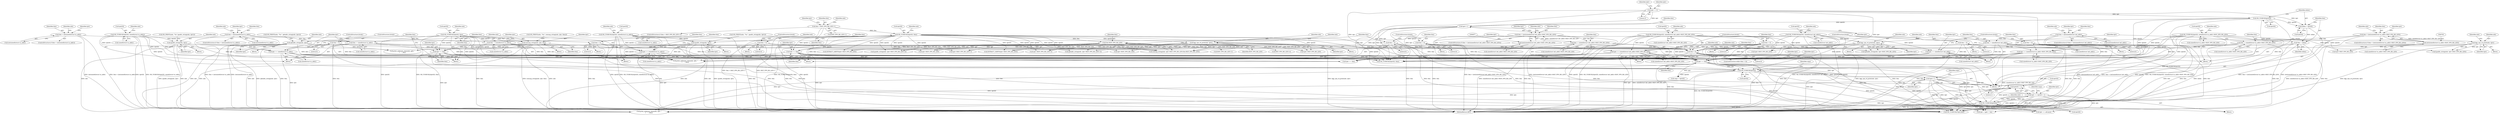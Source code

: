 digraph "0_tcpdump_d10a0f980fe8f9407ab1ffbd612641433ebe175e@array" {
"1001155" [label="(Call,tptr[0] + 1)"];
"1001123" [label="(Call,tptr++)"];
"1001111" [label="(Call,tptr += tlen)"];
"1000864" [label="(Call,tlen -= sizeof(struct in6_addr))"];
"1000834" [label="(Call,tlen < (int)sizeof(struct in6_addr))"];
"1000939" [label="(Call,tlen = 0)"];
"1000845" [label="(Call,tlen = 0)"];
"1000793" [label="(Call,tlen = 0)"];
"1000701" [label="(Call,tlen = nhlen)"];
"1000696" [label="(Call,nhlen = tptr[0])"];
"1000692" [label="(Call,ND_TCHECK(tptr[0]))"];
"1000689" [label="(Call,tptr +=3)"];
"1000751" [label="(Call,tlen = 0)"];
"1000887" [label="(Call,tlen = 0)"];
"1000984" [label="(Call,tlen = 0)"];
"1000820" [label="(Call,tlen -= (sizeof(struct in_addr)+BGP_VPN_RD_LEN))"];
"1000780" [label="(Call,tlen < (int)(sizeof(struct in_addr)+BGP_VPN_RD_LEN))"];
"1000782" [label="(Call,(int)(sizeof(struct in_addr)+BGP_VPN_RD_LEN))"];
"1001068" [label="(Call,tlen = 0)"];
"1000718" [label="(Call,tlen > 0)"];
"1000914" [label="(Call,tlen -= (sizeof(struct in6_addr)+BGP_VPN_RD_LEN))"];
"1000874" [label="(Call,tlen < (int)(sizeof(struct in6_addr)+BGP_VPN_RD_LEN))"];
"1000876" [label="(Call,(int)(sizeof(struct in6_addr)+BGP_VPN_RD_LEN))"];
"1000958" [label="(Call,tlen -= (sizeof(struct in_addr)))"];
"1000928" [label="(Call,tlen < (int)sizeof(struct in_addr))"];
"1000770" [label="(Call,tlen -= sizeof(struct in_addr))"];
"1000740" [label="(Call,tlen < (int)sizeof(struct in_addr))"];
"1000999" [label="(Call,tlen = 0)"];
"1000850" [label="(Call,ND_TCHECK2(tptr[0], sizeof(struct in6_addr)))"];
"1000756" [label="(Call,ND_TCHECK2(tptr[0], sizeof(struct in_addr)))"];
"1000826" [label="(Call,tptr += (sizeof(struct in_addr)+BGP_VPN_RD_LEN))"];
"1000798" [label="(Call,ND_TCHECK2(tptr[0], sizeof(struct in_addr)+BGP_VPN_RD_LEN))"];
"1000812" [label="(Call,bgp_vpn_rd_print(ndo, tptr))"];
"1000704" [label="(Call,tptr++)"];
"1000944" [label="(Call,ND_TCHECK2(tptr[0], sizeof(struct in_addr)))"];
"1000962" [label="(Call,tptr += (sizeof(struct in_addr)))"];
"1000955" [label="(Call,ipaddr_string(ndo, tptr))"];
"1001004" [label="(Call,ND_TCHECK2(tptr[0], tlen))"];
"1000989" [label="(Call,tlen < BGP_VPN_RD_LEN+1)"];
"1000774" [label="(Call,tptr += sizeof(struct in_addr))"];
"1000767" [label="(Call,ipaddr_string(ndo, tptr))"];
"1000868" [label="(Call,tptr += sizeof(struct in6_addr))"];
"1000861" [label="(Call,ip6addr_string(ndo, tptr))"];
"1001065" [label="(Call,tptr += tlen)"];
"1001023" [label="(Call,tlen-BGP_VPN_RD_LEN)"];
"1001015" [label="(Call,bgp_vpn_rd_print(ndo, tptr))"];
"1000892" [label="(Call,ND_TCHECK2(tptr[0], sizeof(struct in6_addr)+BGP_VPN_RD_LEN))"];
"1000981" [label="(Call,tptr += tlen)"];
"1000977" [label="(Call,isonsap_string(ndo, tptr, tlen))"];
"1000967" [label="(Call,ND_TCHECK2(tptr[0], tlen))"];
"1000920" [label="(Call,tptr += (sizeof(struct in6_addr)+BGP_VPN_RD_LEN))"];
"1000906" [label="(Call,bgp_vpn_rd_print(ndo, tptr))"];
"1001114" [label="(Call,ND_TCHECK(tptr[0]))"];
"1001153" [label="(Call,tptr += tptr[0] + 1)"];
"1001141" [label="(Call,ND_TCHECK(tptr[0]))"];
"1000868" [label="(Call,tptr += sizeof(struct in6_addr))"];
"1000960" [label="(Call,sizeof(struct in_addr))"];
"1001029" [label="(Call,tptr+BGP_VPN_RD_LEN)"];
"1000797" [label="(Block,)"];
"1000939" [label="(Call,tlen = 0)"];
"1000845" [label="(Call,tlen = 0)"];
"1001159" [label="(Literal,1)"];
"1000753" [label="(Literal,0)"];
"1001020" [label="(Call,tptr+BGP_VPN_RD_LEN)"];
"1000909" [label="(Call,ip6addr_string(ndo, tptr+BGP_VPN_RD_LEN))"];
"1000864" [label="(Call,tlen -= sizeof(struct in6_addr))"];
"1000834" [label="(Call,tlen < (int)sizeof(struct in6_addr))"];
"1000822" [label="(Call,sizeof(struct in_addr)+BGP_VPN_RD_LEN)"];
"1001115" [label="(Call,tptr[0])"];
"1000798" [label="(Call,ND_TCHECK2(tptr[0], sizeof(struct in_addr)+BGP_VPN_RD_LEN))"];
"1001124" [label="(Identifier,tptr)"];
"1000794" [label="(Identifier,tlen)"];
"1001142" [label="(Call,tptr[0])"];
"1000873" [label="(ControlStructure,if (tlen < (int)(sizeof(struct in6_addr)+BGP_VPN_RD_LEN)))"];
"1001111" [label="(Call,tptr += tlen)"];
"1001073" [label="(Call,ND_TCHECK2(tptr[0], tlen))"];
"1000764" [label="(Identifier,ndo)"];
"1000946" [label="(Identifier,tptr)"];
"1001048" [label="(Call,EXTRACT_24BITS(tptr+BGP_VPN_RD_LEN))"];
"1000836" [label="(Call,(int)sizeof(struct in6_addr))"];
"1000896" [label="(Call,sizeof(struct in6_addr)+BGP_VPN_RD_LEN)"];
"1000908" [label="(Identifier,tptr)"];
"1000800" [label="(Identifier,tptr)"];
"1000994" [label="(Block,)"];
"1000694" [label="(Identifier,tptr)"];
"1000957" [label="(Identifier,tptr)"];
"1000943" [label="(Block,)"];
"1000958" [label="(Call,tlen -= (sizeof(struct in_addr)))"];
"1000739" [label="(ControlStructure,if (tlen < (int)sizeof(struct in_addr)))"];
"1000952" [label="(Identifier,ndo)"];
"1000956" [label="(Identifier,ndo)"];
"1000691" [label="(Literal,3)"];
"1000977" [label="(Call,isonsap_string(ndo, tptr, tlen))"];
"1001113" [label="(Identifier,tlen)"];
"1001615" [label="(Call,print_unknown_data(ndo, tptr, \"\n\t    \", tlen))"];
"1000741" [label="(Identifier,tlen)"];
"1001023" [label="(Call,tlen-BGP_VPN_RD_LEN)"];
"1000921" [label="(Identifier,tptr)"];
"1000852" [label="(Identifier,tptr)"];
"1000928" [label="(Call,tlen < (int)sizeof(struct in_addr))"];
"1000945" [label="(Call,tptr[0])"];
"1000815" [label="(Call,ipaddr_string(ndo, tptr+BGP_VPN_RD_LEN))"];
"1000752" [label="(Identifier,tlen)"];
"1000833" [label="(ControlStructure,if (tlen < (int)sizeof(struct in6_addr)))"];
"1001097" [label="(Call,tptr += tlen)"];
"1000894" [label="(Identifier,tptr)"];
"1000959" [label="(Identifier,tlen)"];
"1000813" [label="(Identifier,ndo)"];
"1000988" [label="(ControlStructure,if (tlen < BGP_VPN_RD_LEN+1))"];
"1000926" [label="(ControlStructure,break;)"];
"1000791" [label="(Identifier,ndo)"];
"1001107" [label="(Identifier,ndo)"];
"1000948" [label="(Call,sizeof(struct in_addr))"];
"1000771" [label="(Identifier,tlen)"];
"1000749" [label="(Identifier,ndo)"];
"1000986" [label="(Literal,0)"];
"1000953" [label="(Block,)"];
"1000702" [label="(Identifier,tlen)"];
"1000793" [label="(Call,tlen = 0)"];
"1000927" [label="(ControlStructure,if (tlen < (int)sizeof(struct in_addr)))"];
"1000846" [label="(Identifier,tlen)"];
"1000906" [label="(Call,bgp_vpn_rd_print(ndo, tptr))"];
"1000703" [label="(Identifier,nhlen)"];
"1001038" [label="(Call,ipaddr_string(ndo, tptr+BGP_VPN_RD_LEN+4))"];
"1000882" [label="(Block,)"];
"1000887" [label="(Call,tlen = 0)"];
"1000776" [label="(Call,sizeof(struct in_addr))"];
"1001597" [label="(Call,ND_TCHECK2(*tptr,tlen))"];
"1001141" [label="(Call,ND_TCHECK(tptr[0]))"];
"1000751" [label="(Call,tlen = 0)"];
"1000968" [label="(Call,tptr[0])"];
"1001065" [label="(Call,tptr += tlen)"];
"1001118" [label="(Call,snpa = tptr[0])"];
"1000705" [label="(Identifier,tptr)"];
"1000893" [label="(Call,tptr[0])"];
"1000911" [label="(Call,tptr+BGP_VPN_RD_LEN)"];
"1000757" [label="(Call,tptr[0])"];
"1000902" [label="(Identifier,ndo)"];
"1000934" [label="(Block,)"];
"1000770" [label="(Call,tlen -= sizeof(struct in_addr))"];
"1000780" [label="(Call,tlen < (int)(sizeof(struct in_addr)+BGP_VPN_RD_LEN))"];
"1000962" [label="(Call,tptr += (sizeof(struct in_addr)))"];
"1001067" [label="(Identifier,tlen)"];
"1000915" [label="(Identifier,tlen)"];
"1000816" [label="(Identifier,ndo)"];
"1001062" [label="(Call,BGP_VPN_RD_LEN+3)"];
"1000769" [label="(Identifier,tptr)"];
"1000980" [label="(Identifier,tlen)"];
"1000914" [label="(Call,tlen -= (sizeof(struct in6_addr)+BGP_VPN_RD_LEN))"];
"1000874" [label="(Call,tlen < (int)(sizeof(struct in6_addr)+BGP_VPN_RD_LEN))"];
"1000983" [label="(Identifier,tlen)"];
"1000788" [label="(Block,)"];
"1001069" [label="(Identifier,tlen)"];
"1000774" [label="(Call,tptr += sizeof(struct in_addr))"];
"1000746" [label="(Block,)"];
"1001001" [label="(Literal,0)"];
"1000760" [label="(Call,sizeof(struct in_addr))"];
"1001040" [label="(Call,tptr+BGP_VPN_RD_LEN+4)"];
"1000150" [label="(Block,)"];
"1000878" [label="(Call,sizeof(struct in6_addr)+BGP_VPN_RD_LEN)"];
"1001000" [label="(Identifier,tlen)"];
"1001147" [label="(Identifier,ndo)"];
"1001018" [label="(Call,isonsap_string(ndo, tptr+BGP_VPN_RD_LEN,tlen-BGP_VPN_RD_LEN))"];
"1001011" [label="(Identifier,ndo)"];
"1000990" [label="(Identifier,tlen)"];
"1000964" [label="(Call,sizeof(struct in_addr))"];
"1000863" [label="(Identifier,tptr)"];
"1001119" [label="(Identifier,snpa)"];
"1000697" [label="(Identifier,nhlen)"];
"1001017" [label="(Identifier,tptr)"];
"1000772" [label="(Call,sizeof(struct in_addr))"];
"1000940" [label="(Identifier,tlen)"];
"1001153" [label="(Call,tptr += tptr[0] + 1)"];
"1001008" [label="(Identifier,tlen)"];
"1000869" [label="(Identifier,tptr)"];
"1000972" [label="(Call,ND_PRINT((ndo, \"%s\", isonsap_string(ndo, tptr, tlen))))"];
"1001068" [label="(Call,tlen = 0)"];
"1000719" [label="(Identifier,tlen)"];
"1000799" [label="(Call,tptr[0])"];
"1000765" [label="(Block,)"];
"1000808" [label="(Identifier,ndo)"];
"1001005" [label="(Call,tptr[0])"];
"1000967" [label="(Call,ND_TCHECK2(tptr[0], tlen))"];
"1000778" [label="(ControlStructure,break;)"];
"1000767" [label="(Call,ipaddr_string(ndo, tptr))"];
"1000859" [label="(Block,)"];
"1000835" [label="(Identifier,tlen)"];
"1000856" [label="(Call,ND_PRINT((ndo, \"%s\", ip6addr_string(ndo, tptr))))"];
"1000888" [label="(Identifier,tlen)"];
"1001024" [label="(Identifier,tlen)"];
"1000690" [label="(Identifier,tptr)"];
"1000950" [label="(Call,ND_PRINT((ndo, \"%s\", ipaddr_string(ndo, tptr))))"];
"1001116" [label="(Identifier,tptr)"];
"1000854" [label="(Call,sizeof(struct in6_addr))"];
"1000814" [label="(Identifier,tptr)"];
"1001071" [label="(ControlStructure,break;)"];
"1000696" [label="(Call,nhlen = tptr[0])"];
"1001004" [label="(Call,ND_TCHECK2(tptr[0], tlen))"];
"1000692" [label="(Call,ND_TCHECK(tptr[0]))"];
"1001066" [label="(Identifier,tptr)"];
"1001025" [label="(Identifier,BGP_VPN_RD_LEN)"];
"1000982" [label="(Identifier,tptr)"];
"1001015" [label="(Call,bgp_vpn_rd_print(ndo, tptr))"];
"1000974" [label="(Identifier,ndo)"];
"1001139" [label="(Identifier,snpa)"];
"1000966" [label="(ControlStructure,break;)"];
"1000840" [label="(Block,)"];
"1000929" [label="(Identifier,tlen)"];
"1000847" [label="(Literal,0)"];
"1000701" [label="(Call,tlen = nhlen)"];
"1000916" [label="(Call,sizeof(struct in6_addr)+BGP_VPN_RD_LEN)"];
"1001092" [label="(Call,print_unknown_data(ndo, tptr, \"\n\t    \", tlen))"];
"1000876" [label="(Call,(int)(sizeof(struct in6_addr)+BGP_VPN_RD_LEN))"];
"1001049" [label="(Call,tptr+BGP_VPN_RD_LEN)"];
"1000779" [label="(ControlStructure,if (tlen < (int)(sizeof(struct in_addr)+BGP_VPN_RD_LEN)))"];
"1000991" [label="(Call,BGP_VPN_RD_LEN+1)"];
"1000997" [label="(Identifier,ndo)"];
"1000704" [label="(Call,tptr++)"];
"1000922" [label="(Call,sizeof(struct in6_addr)+BGP_VPN_RD_LEN)"];
"1001060" [label="(Call,tptr+BGP_VPN_RD_LEN+3)"];
"1000944" [label="(Call,ND_TCHECK2(tptr[0], sizeof(struct in_addr)))"];
"1000718" [label="(Call,tlen > 0)"];
"1000725" [label="(Identifier,nnh)"];
"1000872" [label="(ControlStructure,break;)"];
"1001003" [label="(Block,)"];
"1000955" [label="(Call,ipaddr_string(ndo, tptr))"];
"1000905" [label="(Block,)"];
"1000866" [label="(Call,sizeof(struct in6_addr))"];
"1000979" [label="(Identifier,tptr)"];
"1001634" [label="(Call,tptr += advance)"];
"1000862" [label="(Identifier,ndo)"];
"1000832" [label="(ControlStructure,break;)"];
"1000717" [label="(ControlStructure,while (tlen > 0))"];
"1000689" [label="(Call,tptr +=3)"];
"1000885" [label="(Identifier,ndo)"];
"1000720" [label="(Literal,0)"];
"1000768" [label="(Identifier,ndo)"];
"1000907" [label="(Identifier,ndo)"];
"1000820" [label="(Call,tlen -= (sizeof(struct in_addr)+BGP_VPN_RD_LEN))"];
"1000963" [label="(Identifier,tptr)"];
"1002909" [label="(Call,print_unknown_data(ndo, pptr, \"\n\t    \", len))"];
"1000762" [label="(Call,ND_PRINT((ndo, \"%s\",ipaddr_string(ndo, tptr))))"];
"1000937" [label="(Identifier,ndo)"];
"1001155" [label="(Call,tptr[0] + 1)"];
"1000826" [label="(Call,tptr += (sizeof(struct in_addr)+BGP_VPN_RD_LEN))"];
"1000781" [label="(Identifier,tlen)"];
"1001028" [label="(Call,EXTRACT_32BITS(tptr+BGP_VPN_RD_LEN))"];
"1001140" [label="(Block,)"];
"1001019" [label="(Identifier,ndo)"];
"1000828" [label="(Call,sizeof(struct in_addr)+BGP_VPN_RD_LEN)"];
"1000742" [label="(Call,(int)sizeof(struct in_addr))"];
"1001154" [label="(Identifier,tptr)"];
"1000930" [label="(Call,(int)sizeof(struct in_addr))"];
"1001112" [label="(Identifier,tptr)"];
"1002919" [label="(MethodReturn,RET)"];
"1001114" [label="(Call,ND_TCHECK(tptr[0]))"];
"1000850" [label="(Call,ND_TCHECK2(tptr[0], sizeof(struct in6_addr)))"];
"1000987" [label="(ControlStructure,break;)"];
"1000827" [label="(Identifier,tptr)"];
"1000858" [label="(Identifier,ndo)"];
"1000989" [label="(Call,tlen < BGP_VPN_RD_LEN+1)"];
"1000978" [label="(Identifier,ndo)"];
"1000849" [label="(Block,)"];
"1000775" [label="(Identifier,tptr)"];
"1001167" [label="(Call,tptr < pptr + len)"];
"1001156" [label="(Call,tptr[0])"];
"1001016" [label="(Identifier,ndo)"];
"1000756" [label="(Call,ND_TCHECK2(tptr[0], sizeof(struct in_addr)))"];
"1000693" [label="(Call,tptr[0])"];
"1000843" [label="(Identifier,ndo)"];
"1001042" [label="(Call,BGP_VPN_RD_LEN+4)"];
"1000985" [label="(Identifier,tlen)"];
"1000784" [label="(Call,sizeof(struct in_addr)+BGP_VPN_RD_LEN)"];
"1000999" [label="(Call,tlen = 0)"];
"1000975" [label="(Block,)"];
"1000865" [label="(Identifier,tlen)"];
"1001006" [label="(Identifier,tptr)"];
"1000821" [label="(Identifier,tlen)"];
"1000738" [label="(Block,)"];
"1000802" [label="(Call,sizeof(struct in_addr)+BGP_VPN_RD_LEN)"];
"1000910" [label="(Identifier,ndo)"];
"1000707" [label="(Identifier,tlen)"];
"1000891" [label="(Block,)"];
"1001070" [label="(Literal,0)"];
"1000812" [label="(Call,bgp_vpn_rd_print(ndo, tptr))"];
"1000698" [label="(Call,tptr[0])"];
"1000817" [label="(Call,tptr+BGP_VPN_RD_LEN)"];
"1000941" [label="(Literal,0)"];
"1000889" [label="(Literal,0)"];
"1001058" [label="(Call,ip6addr_string(ndo, tptr+BGP_VPN_RD_LEN+3))"];
"1000811" [label="(Block,)"];
"1000875" [label="(Identifier,tlen)"];
"1000795" [label="(Literal,0)"];
"1000981" [label="(Call,tptr += tlen)"];
"1000782" [label="(Call,(int)(sizeof(struct in_addr)+BGP_VPN_RD_LEN))"];
"1000920" [label="(Call,tptr += (sizeof(struct in6_addr)+BGP_VPN_RD_LEN))"];
"1001123" [label="(Call,tptr++)"];
"1000861" [label="(Call,ip6addr_string(ndo, tptr))"];
"1001126" [label="(Identifier,snpa)"];
"1000758" [label="(Identifier,tptr)"];
"1000892" [label="(Call,ND_TCHECK2(tptr[0], sizeof(struct in6_addr)+BGP_VPN_RD_LEN))"];
"1000755" [label="(Block,)"];
"1000870" [label="(Call,sizeof(struct in6_addr))"];
"1000984" [label="(Call,tlen = 0)"];
"1001014" [label="(Block,)"];
"1000740" [label="(Call,tlen < (int)sizeof(struct in_addr))"];
"1000971" [label="(Identifier,tlen)"];
"1000851" [label="(Call,tptr[0])"];
"1001155" -> "1001153"  [label="AST: "];
"1001155" -> "1001159"  [label="CFG: "];
"1001156" -> "1001155"  [label="AST: "];
"1001159" -> "1001155"  [label="AST: "];
"1001153" -> "1001155"  [label="CFG: "];
"1001155" -> "1002919"  [label="DDG: tptr[0]"];
"1001123" -> "1001155"  [label="DDG: tptr"];
"1001153" -> "1001155"  [label="DDG: tptr"];
"1001141" -> "1001155"  [label="DDG: tptr[0]"];
"1001123" -> "1000150"  [label="AST: "];
"1001123" -> "1001124"  [label="CFG: "];
"1001124" -> "1001123"  [label="AST: "];
"1001126" -> "1001123"  [label="CFG: "];
"1001111" -> "1001123"  [label="DDG: tptr"];
"1001114" -> "1001123"  [label="DDG: tptr[0]"];
"1001123" -> "1001141"  [label="DDG: tptr"];
"1001123" -> "1001153"  [label="DDG: tptr"];
"1001123" -> "1001167"  [label="DDG: tptr"];
"1001123" -> "1001597"  [label="DDG: tptr"];
"1001123" -> "1001615"  [label="DDG: tptr"];
"1001123" -> "1001634"  [label="DDG: tptr"];
"1001111" -> "1000150"  [label="AST: "];
"1001111" -> "1001113"  [label="CFG: "];
"1001112" -> "1001111"  [label="AST: "];
"1001113" -> "1001111"  [label="AST: "];
"1001116" -> "1001111"  [label="CFG: "];
"1001111" -> "1002919"  [label="DDG: tlen"];
"1000864" -> "1001111"  [label="DDG: tlen"];
"1000939" -> "1001111"  [label="DDG: tlen"];
"1000845" -> "1001111"  [label="DDG: tlen"];
"1000793" -> "1001111"  [label="DDG: tlen"];
"1000701" -> "1001111"  [label="DDG: tlen"];
"1000751" -> "1001111"  [label="DDG: tlen"];
"1000887" -> "1001111"  [label="DDG: tlen"];
"1000984" -> "1001111"  [label="DDG: tlen"];
"1000820" -> "1001111"  [label="DDG: tlen"];
"1001068" -> "1001111"  [label="DDG: tlen"];
"1000718" -> "1001111"  [label="DDG: tlen"];
"1000914" -> "1001111"  [label="DDG: tlen"];
"1000958" -> "1001111"  [label="DDG: tlen"];
"1000770" -> "1001111"  [label="DDG: tlen"];
"1000999" -> "1001111"  [label="DDG: tlen"];
"1000850" -> "1001111"  [label="DDG: tptr[0]"];
"1000756" -> "1001111"  [label="DDG: tptr[0]"];
"1000826" -> "1001111"  [label="DDG: tptr"];
"1000798" -> "1001111"  [label="DDG: tptr[0]"];
"1000704" -> "1001111"  [label="DDG: tptr"];
"1000944" -> "1001111"  [label="DDG: tptr[0]"];
"1000962" -> "1001111"  [label="DDG: tptr"];
"1001004" -> "1001111"  [label="DDG: tptr[0]"];
"1000774" -> "1001111"  [label="DDG: tptr"];
"1000868" -> "1001111"  [label="DDG: tptr"];
"1001065" -> "1001111"  [label="DDG: tptr"];
"1000892" -> "1001111"  [label="DDG: tptr[0]"];
"1000981" -> "1001111"  [label="DDG: tptr"];
"1000920" -> "1001111"  [label="DDG: tptr"];
"1000967" -> "1001111"  [label="DDG: tptr[0]"];
"1000692" -> "1001111"  [label="DDG: tptr[0]"];
"1000689" -> "1001111"  [label="DDG: tptr"];
"1001111" -> "1001114"  [label="DDG: tptr"];
"1001111" -> "1001118"  [label="DDG: tptr"];
"1001111" -> "1001141"  [label="DDG: tptr"];
"1001111" -> "1001167"  [label="DDG: tptr"];
"1001111" -> "1001597"  [label="DDG: tptr"];
"1001111" -> "1001615"  [label="DDG: tptr"];
"1001111" -> "1001634"  [label="DDG: tptr"];
"1000864" -> "1000849"  [label="AST: "];
"1000864" -> "1000866"  [label="CFG: "];
"1000865" -> "1000864"  [label="AST: "];
"1000866" -> "1000864"  [label="AST: "];
"1000869" -> "1000864"  [label="CFG: "];
"1000864" -> "1002919"  [label="DDG: tlen"];
"1000864" -> "1000718"  [label="DDG: tlen"];
"1000834" -> "1000864"  [label="DDG: tlen"];
"1000864" -> "1001597"  [label="DDG: tlen"];
"1000834" -> "1000833"  [label="AST: "];
"1000834" -> "1000836"  [label="CFG: "];
"1000835" -> "1000834"  [label="AST: "];
"1000836" -> "1000834"  [label="AST: "];
"1000843" -> "1000834"  [label="CFG: "];
"1000852" -> "1000834"  [label="CFG: "];
"1000834" -> "1002919"  [label="DDG: tlen < (int)sizeof(struct in6_addr)"];
"1000834" -> "1002919"  [label="DDG: (int)sizeof(struct in6_addr)"];
"1000939" -> "1000934"  [label="AST: "];
"1000939" -> "1000941"  [label="CFG: "];
"1000940" -> "1000939"  [label="AST: "];
"1000941" -> "1000939"  [label="AST: "];
"1000966" -> "1000939"  [label="CFG: "];
"1000939" -> "1002919"  [label="DDG: tlen"];
"1000939" -> "1000718"  [label="DDG: tlen"];
"1000939" -> "1001597"  [label="DDG: tlen"];
"1000845" -> "1000840"  [label="AST: "];
"1000845" -> "1000847"  [label="CFG: "];
"1000846" -> "1000845"  [label="AST: "];
"1000847" -> "1000845"  [label="AST: "];
"1000872" -> "1000845"  [label="CFG: "];
"1000845" -> "1002919"  [label="DDG: tlen"];
"1000845" -> "1000718"  [label="DDG: tlen"];
"1000845" -> "1001597"  [label="DDG: tlen"];
"1000793" -> "1000788"  [label="AST: "];
"1000793" -> "1000795"  [label="CFG: "];
"1000794" -> "1000793"  [label="AST: "];
"1000795" -> "1000793"  [label="AST: "];
"1000832" -> "1000793"  [label="CFG: "];
"1000793" -> "1002919"  [label="DDG: tlen"];
"1000793" -> "1000718"  [label="DDG: tlen"];
"1000793" -> "1001597"  [label="DDG: tlen"];
"1000701" -> "1000150"  [label="AST: "];
"1000701" -> "1000703"  [label="CFG: "];
"1000702" -> "1000701"  [label="AST: "];
"1000703" -> "1000701"  [label="AST: "];
"1000705" -> "1000701"  [label="CFG: "];
"1000701" -> "1002919"  [label="DDG: nhlen"];
"1000696" -> "1000701"  [label="DDG: nhlen"];
"1000701" -> "1000718"  [label="DDG: tlen"];
"1000701" -> "1001597"  [label="DDG: tlen"];
"1000696" -> "1000150"  [label="AST: "];
"1000696" -> "1000698"  [label="CFG: "];
"1000697" -> "1000696"  [label="AST: "];
"1000698" -> "1000696"  [label="AST: "];
"1000702" -> "1000696"  [label="CFG: "];
"1000692" -> "1000696"  [label="DDG: tptr[0]"];
"1000689" -> "1000696"  [label="DDG: tptr"];
"1000692" -> "1000150"  [label="AST: "];
"1000692" -> "1000693"  [label="CFG: "];
"1000693" -> "1000692"  [label="AST: "];
"1000697" -> "1000692"  [label="CFG: "];
"1000692" -> "1002919"  [label="DDG: ND_TCHECK(tptr[0])"];
"1000689" -> "1000692"  [label="DDG: tptr"];
"1000692" -> "1000704"  [label="DDG: tptr[0]"];
"1000692" -> "1001073"  [label="DDG: tptr[0]"];
"1000692" -> "1001114"  [label="DDG: tptr[0]"];
"1000689" -> "1000150"  [label="AST: "];
"1000689" -> "1000691"  [label="CFG: "];
"1000690" -> "1000689"  [label="AST: "];
"1000691" -> "1000689"  [label="AST: "];
"1000694" -> "1000689"  [label="CFG: "];
"1000689" -> "1000704"  [label="DDG: tptr"];
"1000689" -> "1001073"  [label="DDG: tptr"];
"1000689" -> "1001114"  [label="DDG: tptr"];
"1000751" -> "1000746"  [label="AST: "];
"1000751" -> "1000753"  [label="CFG: "];
"1000752" -> "1000751"  [label="AST: "];
"1000753" -> "1000751"  [label="AST: "];
"1000778" -> "1000751"  [label="CFG: "];
"1000751" -> "1002919"  [label="DDG: tlen"];
"1000751" -> "1000718"  [label="DDG: tlen"];
"1000751" -> "1001597"  [label="DDG: tlen"];
"1000887" -> "1000882"  [label="AST: "];
"1000887" -> "1000889"  [label="CFG: "];
"1000888" -> "1000887"  [label="AST: "];
"1000889" -> "1000887"  [label="AST: "];
"1000926" -> "1000887"  [label="CFG: "];
"1000887" -> "1002919"  [label="DDG: tlen"];
"1000887" -> "1000718"  [label="DDG: tlen"];
"1000887" -> "1001597"  [label="DDG: tlen"];
"1000984" -> "1000738"  [label="AST: "];
"1000984" -> "1000986"  [label="CFG: "];
"1000985" -> "1000984"  [label="AST: "];
"1000986" -> "1000984"  [label="AST: "];
"1000987" -> "1000984"  [label="CFG: "];
"1000984" -> "1002919"  [label="DDG: tlen"];
"1000984" -> "1000718"  [label="DDG: tlen"];
"1000984" -> "1001597"  [label="DDG: tlen"];
"1000820" -> "1000797"  [label="AST: "];
"1000820" -> "1000822"  [label="CFG: "];
"1000821" -> "1000820"  [label="AST: "];
"1000822" -> "1000820"  [label="AST: "];
"1000827" -> "1000820"  [label="CFG: "];
"1000820" -> "1002919"  [label="DDG: tlen"];
"1000820" -> "1000718"  [label="DDG: tlen"];
"1000780" -> "1000820"  [label="DDG: tlen"];
"1000820" -> "1001597"  [label="DDG: tlen"];
"1000780" -> "1000779"  [label="AST: "];
"1000780" -> "1000782"  [label="CFG: "];
"1000781" -> "1000780"  [label="AST: "];
"1000782" -> "1000780"  [label="AST: "];
"1000791" -> "1000780"  [label="CFG: "];
"1000800" -> "1000780"  [label="CFG: "];
"1000780" -> "1002919"  [label="DDG: tlen < (int)(sizeof(struct in_addr)+BGP_VPN_RD_LEN)"];
"1000780" -> "1002919"  [label="DDG: (int)(sizeof(struct in_addr)+BGP_VPN_RD_LEN)"];
"1000782" -> "1000780"  [label="DDG: sizeof(struct in_addr)+BGP_VPN_RD_LEN"];
"1000782" -> "1000784"  [label="CFG: "];
"1000783" -> "1000782"  [label="AST: "];
"1000784" -> "1000782"  [label="AST: "];
"1000782" -> "1002919"  [label="DDG: sizeof(struct in_addr)+BGP_VPN_RD_LEN"];
"1001068" -> "1001003"  [label="AST: "];
"1001068" -> "1001070"  [label="CFG: "];
"1001069" -> "1001068"  [label="AST: "];
"1001070" -> "1001068"  [label="AST: "];
"1001071" -> "1001068"  [label="CFG: "];
"1001068" -> "1002919"  [label="DDG: tlen"];
"1001068" -> "1000718"  [label="DDG: tlen"];
"1001068" -> "1001597"  [label="DDG: tlen"];
"1000718" -> "1000717"  [label="AST: "];
"1000718" -> "1000720"  [label="CFG: "];
"1000719" -> "1000718"  [label="AST: "];
"1000720" -> "1000718"  [label="AST: "];
"1000725" -> "1000718"  [label="CFG: "];
"1001107" -> "1000718"  [label="CFG: "];
"1000718" -> "1002919"  [label="DDG: tlen > 0"];
"1000914" -> "1000718"  [label="DDG: tlen"];
"1000958" -> "1000718"  [label="DDG: tlen"];
"1000770" -> "1000718"  [label="DDG: tlen"];
"1000999" -> "1000718"  [label="DDG: tlen"];
"1000718" -> "1001073"  [label="DDG: tlen"];
"1000718" -> "1001597"  [label="DDG: tlen"];
"1000914" -> "1000891"  [label="AST: "];
"1000914" -> "1000916"  [label="CFG: "];
"1000915" -> "1000914"  [label="AST: "];
"1000916" -> "1000914"  [label="AST: "];
"1000921" -> "1000914"  [label="CFG: "];
"1000914" -> "1002919"  [label="DDG: tlen"];
"1000874" -> "1000914"  [label="DDG: tlen"];
"1000914" -> "1001597"  [label="DDG: tlen"];
"1000874" -> "1000873"  [label="AST: "];
"1000874" -> "1000876"  [label="CFG: "];
"1000875" -> "1000874"  [label="AST: "];
"1000876" -> "1000874"  [label="AST: "];
"1000885" -> "1000874"  [label="CFG: "];
"1000894" -> "1000874"  [label="CFG: "];
"1000874" -> "1002919"  [label="DDG: tlen < (int)(sizeof(struct in6_addr)+BGP_VPN_RD_LEN)"];
"1000874" -> "1002919"  [label="DDG: (int)(sizeof(struct in6_addr)+BGP_VPN_RD_LEN)"];
"1000876" -> "1000874"  [label="DDG: sizeof(struct in6_addr)+BGP_VPN_RD_LEN"];
"1000876" -> "1000878"  [label="CFG: "];
"1000877" -> "1000876"  [label="AST: "];
"1000878" -> "1000876"  [label="AST: "];
"1000876" -> "1002919"  [label="DDG: sizeof(struct in6_addr)+BGP_VPN_RD_LEN"];
"1000958" -> "1000943"  [label="AST: "];
"1000958" -> "1000960"  [label="CFG: "];
"1000959" -> "1000958"  [label="AST: "];
"1000960" -> "1000958"  [label="AST: "];
"1000963" -> "1000958"  [label="CFG: "];
"1000958" -> "1002919"  [label="DDG: tlen"];
"1000928" -> "1000958"  [label="DDG: tlen"];
"1000958" -> "1001597"  [label="DDG: tlen"];
"1000928" -> "1000927"  [label="AST: "];
"1000928" -> "1000930"  [label="CFG: "];
"1000929" -> "1000928"  [label="AST: "];
"1000930" -> "1000928"  [label="AST: "];
"1000937" -> "1000928"  [label="CFG: "];
"1000946" -> "1000928"  [label="CFG: "];
"1000928" -> "1002919"  [label="DDG: (int)sizeof(struct in_addr)"];
"1000928" -> "1002919"  [label="DDG: tlen < (int)sizeof(struct in_addr)"];
"1000770" -> "1000755"  [label="AST: "];
"1000770" -> "1000772"  [label="CFG: "];
"1000771" -> "1000770"  [label="AST: "];
"1000772" -> "1000770"  [label="AST: "];
"1000775" -> "1000770"  [label="CFG: "];
"1000770" -> "1002919"  [label="DDG: tlen"];
"1000740" -> "1000770"  [label="DDG: tlen"];
"1000770" -> "1001597"  [label="DDG: tlen"];
"1000740" -> "1000739"  [label="AST: "];
"1000740" -> "1000742"  [label="CFG: "];
"1000741" -> "1000740"  [label="AST: "];
"1000742" -> "1000740"  [label="AST: "];
"1000749" -> "1000740"  [label="CFG: "];
"1000758" -> "1000740"  [label="CFG: "];
"1000740" -> "1002919"  [label="DDG: (int)sizeof(struct in_addr)"];
"1000740" -> "1002919"  [label="DDG: tlen < (int)sizeof(struct in_addr)"];
"1000999" -> "1000994"  [label="AST: "];
"1000999" -> "1001001"  [label="CFG: "];
"1001000" -> "1000999"  [label="AST: "];
"1001001" -> "1000999"  [label="AST: "];
"1001071" -> "1000999"  [label="CFG: "];
"1000999" -> "1002919"  [label="DDG: tlen"];
"1000999" -> "1001597"  [label="DDG: tlen"];
"1000850" -> "1000849"  [label="AST: "];
"1000850" -> "1000854"  [label="CFG: "];
"1000851" -> "1000850"  [label="AST: "];
"1000854" -> "1000850"  [label="AST: "];
"1000858" -> "1000850"  [label="CFG: "];
"1000850" -> "1002919"  [label="DDG: tptr[0]"];
"1000850" -> "1002919"  [label="DDG: ND_TCHECK2(tptr[0], sizeof(struct in6_addr))"];
"1000850" -> "1000861"  [label="DDG: tptr[0]"];
"1000850" -> "1000868"  [label="DDG: tptr[0]"];
"1000850" -> "1001073"  [label="DDG: tptr[0]"];
"1000850" -> "1001114"  [label="DDG: tptr[0]"];
"1000756" -> "1000755"  [label="AST: "];
"1000756" -> "1000760"  [label="CFG: "];
"1000757" -> "1000756"  [label="AST: "];
"1000760" -> "1000756"  [label="AST: "];
"1000764" -> "1000756"  [label="CFG: "];
"1000756" -> "1002919"  [label="DDG: tptr[0]"];
"1000756" -> "1002919"  [label="DDG: ND_TCHECK2(tptr[0], sizeof(struct in_addr))"];
"1000756" -> "1000767"  [label="DDG: tptr[0]"];
"1000756" -> "1000774"  [label="DDG: tptr[0]"];
"1000756" -> "1001073"  [label="DDG: tptr[0]"];
"1000756" -> "1001114"  [label="DDG: tptr[0]"];
"1000826" -> "1000797"  [label="AST: "];
"1000826" -> "1000828"  [label="CFG: "];
"1000827" -> "1000826"  [label="AST: "];
"1000828" -> "1000826"  [label="AST: "];
"1000832" -> "1000826"  [label="CFG: "];
"1000826" -> "1002919"  [label="DDG: tptr"];
"1000826" -> "1002919"  [label="DDG: sizeof(struct in_addr)+BGP_VPN_RD_LEN"];
"1000798" -> "1000826"  [label="DDG: tptr[0]"];
"1000812" -> "1000826"  [label="DDG: tptr"];
"1000826" -> "1001073"  [label="DDG: tptr"];
"1000826" -> "1001092"  [label="DDG: tptr"];
"1000826" -> "1001097"  [label="DDG: tptr"];
"1000798" -> "1000797"  [label="AST: "];
"1000798" -> "1000802"  [label="CFG: "];
"1000799" -> "1000798"  [label="AST: "];
"1000802" -> "1000798"  [label="AST: "];
"1000808" -> "1000798"  [label="CFG: "];
"1000798" -> "1002919"  [label="DDG: tptr[0]"];
"1000798" -> "1002919"  [label="DDG: ND_TCHECK2(tptr[0], sizeof(struct in_addr)+BGP_VPN_RD_LEN)"];
"1000798" -> "1000812"  [label="DDG: tptr[0]"];
"1000798" -> "1000815"  [label="DDG: tptr[0]"];
"1000798" -> "1000817"  [label="DDG: tptr[0]"];
"1000798" -> "1001073"  [label="DDG: tptr[0]"];
"1000798" -> "1001114"  [label="DDG: tptr[0]"];
"1000812" -> "1000811"  [label="AST: "];
"1000812" -> "1000814"  [label="CFG: "];
"1000813" -> "1000812"  [label="AST: "];
"1000814" -> "1000812"  [label="AST: "];
"1000816" -> "1000812"  [label="CFG: "];
"1000812" -> "1002919"  [label="DDG: bgp_vpn_rd_print(ndo, tptr)"];
"1000812" -> "1000815"  [label="DDG: ndo"];
"1000812" -> "1000815"  [label="DDG: tptr"];
"1000812" -> "1000817"  [label="DDG: tptr"];
"1000704" -> "1000150"  [label="AST: "];
"1000704" -> "1000705"  [label="CFG: "];
"1000705" -> "1000704"  [label="AST: "];
"1000707" -> "1000704"  [label="CFG: "];
"1000704" -> "1001073"  [label="DDG: tptr"];
"1000704" -> "1001092"  [label="DDG: tptr"];
"1000704" -> "1001097"  [label="DDG: tptr"];
"1000944" -> "1000943"  [label="AST: "];
"1000944" -> "1000948"  [label="CFG: "];
"1000945" -> "1000944"  [label="AST: "];
"1000948" -> "1000944"  [label="AST: "];
"1000952" -> "1000944"  [label="CFG: "];
"1000944" -> "1002919"  [label="DDG: ND_TCHECK2(tptr[0], sizeof(struct in_addr))"];
"1000944" -> "1002919"  [label="DDG: tptr[0]"];
"1000944" -> "1000955"  [label="DDG: tptr[0]"];
"1000944" -> "1000962"  [label="DDG: tptr[0]"];
"1000944" -> "1001073"  [label="DDG: tptr[0]"];
"1000944" -> "1001114"  [label="DDG: tptr[0]"];
"1000962" -> "1000943"  [label="AST: "];
"1000962" -> "1000964"  [label="CFG: "];
"1000963" -> "1000962"  [label="AST: "];
"1000964" -> "1000962"  [label="AST: "];
"1000966" -> "1000962"  [label="CFG: "];
"1000962" -> "1002919"  [label="DDG: tptr"];
"1000955" -> "1000962"  [label="DDG: tptr"];
"1000962" -> "1001073"  [label="DDG: tptr"];
"1000962" -> "1001092"  [label="DDG: tptr"];
"1000962" -> "1001097"  [label="DDG: tptr"];
"1000955" -> "1000953"  [label="AST: "];
"1000955" -> "1000957"  [label="CFG: "];
"1000956" -> "1000955"  [label="AST: "];
"1000957" -> "1000955"  [label="AST: "];
"1000950" -> "1000955"  [label="CFG: "];
"1000955" -> "1002919"  [label="DDG: ipaddr_string(ndo, tptr)"];
"1000955" -> "1002919"  [label="DDG: ndo"];
"1000955" -> "1001092"  [label="DDG: ndo"];
"1000955" -> "1001615"  [label="DDG: ndo"];
"1000955" -> "1002909"  [label="DDG: ndo"];
"1001004" -> "1001003"  [label="AST: "];
"1001004" -> "1001008"  [label="CFG: "];
"1001005" -> "1001004"  [label="AST: "];
"1001008" -> "1001004"  [label="AST: "];
"1001011" -> "1001004"  [label="CFG: "];
"1001004" -> "1002919"  [label="DDG: ND_TCHECK2(tptr[0], tlen)"];
"1001004" -> "1002919"  [label="DDG: tptr[0]"];
"1000989" -> "1001004"  [label="DDG: tlen"];
"1001004" -> "1001015"  [label="DDG: tptr[0]"];
"1001004" -> "1001018"  [label="DDG: tptr[0]"];
"1001004" -> "1001020"  [label="DDG: tptr[0]"];
"1001004" -> "1001023"  [label="DDG: tlen"];
"1001004" -> "1001028"  [label="DDG: tptr[0]"];
"1001004" -> "1001029"  [label="DDG: tptr[0]"];
"1001004" -> "1001038"  [label="DDG: tptr[0]"];
"1001004" -> "1001040"  [label="DDG: tptr[0]"];
"1001004" -> "1001048"  [label="DDG: tptr[0]"];
"1001004" -> "1001049"  [label="DDG: tptr[0]"];
"1001004" -> "1001058"  [label="DDG: tptr[0]"];
"1001004" -> "1001060"  [label="DDG: tptr[0]"];
"1001004" -> "1001065"  [label="DDG: tptr[0]"];
"1001004" -> "1001073"  [label="DDG: tptr[0]"];
"1001004" -> "1001114"  [label="DDG: tptr[0]"];
"1000989" -> "1000988"  [label="AST: "];
"1000989" -> "1000991"  [label="CFG: "];
"1000990" -> "1000989"  [label="AST: "];
"1000991" -> "1000989"  [label="AST: "];
"1000997" -> "1000989"  [label="CFG: "];
"1001006" -> "1000989"  [label="CFG: "];
"1000989" -> "1002919"  [label="DDG: tlen < BGP_VPN_RD_LEN+1"];
"1000989" -> "1002919"  [label="DDG: BGP_VPN_RD_LEN+1"];
"1000774" -> "1000755"  [label="AST: "];
"1000774" -> "1000776"  [label="CFG: "];
"1000775" -> "1000774"  [label="AST: "];
"1000776" -> "1000774"  [label="AST: "];
"1000778" -> "1000774"  [label="CFG: "];
"1000774" -> "1002919"  [label="DDG: tptr"];
"1000767" -> "1000774"  [label="DDG: tptr"];
"1000774" -> "1001073"  [label="DDG: tptr"];
"1000774" -> "1001092"  [label="DDG: tptr"];
"1000774" -> "1001097"  [label="DDG: tptr"];
"1000767" -> "1000765"  [label="AST: "];
"1000767" -> "1000769"  [label="CFG: "];
"1000768" -> "1000767"  [label="AST: "];
"1000769" -> "1000767"  [label="AST: "];
"1000762" -> "1000767"  [label="CFG: "];
"1000767" -> "1002919"  [label="DDG: ipaddr_string(ndo, tptr)"];
"1000767" -> "1002919"  [label="DDG: ndo"];
"1000767" -> "1001092"  [label="DDG: ndo"];
"1000767" -> "1001615"  [label="DDG: ndo"];
"1000767" -> "1002909"  [label="DDG: ndo"];
"1000868" -> "1000849"  [label="AST: "];
"1000868" -> "1000870"  [label="CFG: "];
"1000869" -> "1000868"  [label="AST: "];
"1000870" -> "1000868"  [label="AST: "];
"1000872" -> "1000868"  [label="CFG: "];
"1000868" -> "1002919"  [label="DDG: tptr"];
"1000861" -> "1000868"  [label="DDG: tptr"];
"1000868" -> "1001073"  [label="DDG: tptr"];
"1000868" -> "1001092"  [label="DDG: tptr"];
"1000868" -> "1001097"  [label="DDG: tptr"];
"1000861" -> "1000859"  [label="AST: "];
"1000861" -> "1000863"  [label="CFG: "];
"1000862" -> "1000861"  [label="AST: "];
"1000863" -> "1000861"  [label="AST: "];
"1000856" -> "1000861"  [label="CFG: "];
"1000861" -> "1002919"  [label="DDG: ndo"];
"1000861" -> "1002919"  [label="DDG: ip6addr_string(ndo, tptr)"];
"1000861" -> "1001092"  [label="DDG: ndo"];
"1000861" -> "1001615"  [label="DDG: ndo"];
"1000861" -> "1002909"  [label="DDG: ndo"];
"1001065" -> "1001003"  [label="AST: "];
"1001065" -> "1001067"  [label="CFG: "];
"1001066" -> "1001065"  [label="AST: "];
"1001067" -> "1001065"  [label="AST: "];
"1001069" -> "1001065"  [label="CFG: "];
"1001065" -> "1002919"  [label="DDG: tptr"];
"1001023" -> "1001065"  [label="DDG: tlen"];
"1001015" -> "1001065"  [label="DDG: tptr"];
"1001065" -> "1001073"  [label="DDG: tptr"];
"1001065" -> "1001092"  [label="DDG: tptr"];
"1001065" -> "1001097"  [label="DDG: tptr"];
"1001023" -> "1001018"  [label="AST: "];
"1001023" -> "1001025"  [label="CFG: "];
"1001024" -> "1001023"  [label="AST: "];
"1001025" -> "1001023"  [label="AST: "];
"1001018" -> "1001023"  [label="CFG: "];
"1001023" -> "1001018"  [label="DDG: tlen"];
"1001023" -> "1001018"  [label="DDG: BGP_VPN_RD_LEN"];
"1001023" -> "1001028"  [label="DDG: BGP_VPN_RD_LEN"];
"1001023" -> "1001029"  [label="DDG: BGP_VPN_RD_LEN"];
"1001023" -> "1001038"  [label="DDG: BGP_VPN_RD_LEN"];
"1001023" -> "1001040"  [label="DDG: BGP_VPN_RD_LEN"];
"1001023" -> "1001042"  [label="DDG: BGP_VPN_RD_LEN"];
"1001023" -> "1001048"  [label="DDG: BGP_VPN_RD_LEN"];
"1001023" -> "1001049"  [label="DDG: BGP_VPN_RD_LEN"];
"1001023" -> "1001058"  [label="DDG: BGP_VPN_RD_LEN"];
"1001023" -> "1001060"  [label="DDG: BGP_VPN_RD_LEN"];
"1001023" -> "1001062"  [label="DDG: BGP_VPN_RD_LEN"];
"1001015" -> "1001014"  [label="AST: "];
"1001015" -> "1001017"  [label="CFG: "];
"1001016" -> "1001015"  [label="AST: "];
"1001017" -> "1001015"  [label="AST: "];
"1001019" -> "1001015"  [label="CFG: "];
"1001015" -> "1002919"  [label="DDG: bgp_vpn_rd_print(ndo, tptr)"];
"1001015" -> "1001018"  [label="DDG: ndo"];
"1001015" -> "1001018"  [label="DDG: tptr"];
"1001015" -> "1001020"  [label="DDG: tptr"];
"1001015" -> "1001028"  [label="DDG: tptr"];
"1001015" -> "1001029"  [label="DDG: tptr"];
"1001015" -> "1001038"  [label="DDG: tptr"];
"1001015" -> "1001040"  [label="DDG: tptr"];
"1001015" -> "1001048"  [label="DDG: tptr"];
"1001015" -> "1001049"  [label="DDG: tptr"];
"1001015" -> "1001058"  [label="DDG: tptr"];
"1001015" -> "1001060"  [label="DDG: tptr"];
"1000892" -> "1000891"  [label="AST: "];
"1000892" -> "1000896"  [label="CFG: "];
"1000893" -> "1000892"  [label="AST: "];
"1000896" -> "1000892"  [label="AST: "];
"1000902" -> "1000892"  [label="CFG: "];
"1000892" -> "1002919"  [label="DDG: tptr[0]"];
"1000892" -> "1002919"  [label="DDG: ND_TCHECK2(tptr[0], sizeof(struct in6_addr)+BGP_VPN_RD_LEN)"];
"1000892" -> "1000906"  [label="DDG: tptr[0]"];
"1000892" -> "1000909"  [label="DDG: tptr[0]"];
"1000892" -> "1000911"  [label="DDG: tptr[0]"];
"1000892" -> "1000920"  [label="DDG: tptr[0]"];
"1000892" -> "1001073"  [label="DDG: tptr[0]"];
"1000892" -> "1001114"  [label="DDG: tptr[0]"];
"1000981" -> "1000738"  [label="AST: "];
"1000981" -> "1000983"  [label="CFG: "];
"1000982" -> "1000981"  [label="AST: "];
"1000983" -> "1000981"  [label="AST: "];
"1000985" -> "1000981"  [label="CFG: "];
"1000981" -> "1002919"  [label="DDG: tptr"];
"1000977" -> "1000981"  [label="DDG: tlen"];
"1000977" -> "1000981"  [label="DDG: tptr"];
"1000967" -> "1000981"  [label="DDG: tptr[0]"];
"1000981" -> "1001073"  [label="DDG: tptr"];
"1000981" -> "1001092"  [label="DDG: tptr"];
"1000981" -> "1001097"  [label="DDG: tptr"];
"1000977" -> "1000975"  [label="AST: "];
"1000977" -> "1000980"  [label="CFG: "];
"1000978" -> "1000977"  [label="AST: "];
"1000979" -> "1000977"  [label="AST: "];
"1000980" -> "1000977"  [label="AST: "];
"1000972" -> "1000977"  [label="CFG: "];
"1000977" -> "1002919"  [label="DDG: isonsap_string(ndo, tptr, tlen)"];
"1000977" -> "1002919"  [label="DDG: ndo"];
"1000967" -> "1000977"  [label="DDG: tptr[0]"];
"1000967" -> "1000977"  [label="DDG: tlen"];
"1000977" -> "1001092"  [label="DDG: ndo"];
"1000977" -> "1001615"  [label="DDG: ndo"];
"1000977" -> "1002909"  [label="DDG: ndo"];
"1000967" -> "1000738"  [label="AST: "];
"1000967" -> "1000971"  [label="CFG: "];
"1000968" -> "1000967"  [label="AST: "];
"1000971" -> "1000967"  [label="AST: "];
"1000974" -> "1000967"  [label="CFG: "];
"1000967" -> "1002919"  [label="DDG: ND_TCHECK2(tptr[0], tlen)"];
"1000967" -> "1002919"  [label="DDG: tptr[0]"];
"1000967" -> "1001073"  [label="DDG: tptr[0]"];
"1000967" -> "1001114"  [label="DDG: tptr[0]"];
"1000920" -> "1000891"  [label="AST: "];
"1000920" -> "1000922"  [label="CFG: "];
"1000921" -> "1000920"  [label="AST: "];
"1000922" -> "1000920"  [label="AST: "];
"1000926" -> "1000920"  [label="CFG: "];
"1000920" -> "1002919"  [label="DDG: tptr"];
"1000920" -> "1002919"  [label="DDG: sizeof(struct in6_addr)+BGP_VPN_RD_LEN"];
"1000906" -> "1000920"  [label="DDG: tptr"];
"1000920" -> "1001073"  [label="DDG: tptr"];
"1000920" -> "1001092"  [label="DDG: tptr"];
"1000920" -> "1001097"  [label="DDG: tptr"];
"1000906" -> "1000905"  [label="AST: "];
"1000906" -> "1000908"  [label="CFG: "];
"1000907" -> "1000906"  [label="AST: "];
"1000908" -> "1000906"  [label="AST: "];
"1000910" -> "1000906"  [label="CFG: "];
"1000906" -> "1002919"  [label="DDG: bgp_vpn_rd_print(ndo, tptr)"];
"1000906" -> "1000909"  [label="DDG: ndo"];
"1000906" -> "1000909"  [label="DDG: tptr"];
"1000906" -> "1000911"  [label="DDG: tptr"];
"1001114" -> "1000150"  [label="AST: "];
"1001114" -> "1001115"  [label="CFG: "];
"1001115" -> "1001114"  [label="AST: "];
"1001119" -> "1001114"  [label="CFG: "];
"1001114" -> "1002919"  [label="DDG: ND_TCHECK(tptr[0])"];
"1001114" -> "1001118"  [label="DDG: tptr[0]"];
"1001114" -> "1001141"  [label="DDG: tptr[0]"];
"1001114" -> "1001167"  [label="DDG: tptr[0]"];
"1001114" -> "1001597"  [label="DDG: tptr[0]"];
"1001114" -> "1001615"  [label="DDG: tptr[0]"];
"1001114" -> "1001634"  [label="DDG: tptr[0]"];
"1001153" -> "1001140"  [label="AST: "];
"1001154" -> "1001153"  [label="AST: "];
"1001139" -> "1001153"  [label="CFG: "];
"1001153" -> "1002919"  [label="DDG: tptr[0] + 1"];
"1001153" -> "1001141"  [label="DDG: tptr"];
"1001141" -> "1001153"  [label="DDG: tptr[0]"];
"1001153" -> "1001167"  [label="DDG: tptr"];
"1001153" -> "1001597"  [label="DDG: tptr"];
"1001153" -> "1001615"  [label="DDG: tptr"];
"1001153" -> "1001634"  [label="DDG: tptr"];
"1001141" -> "1001140"  [label="AST: "];
"1001141" -> "1001142"  [label="CFG: "];
"1001142" -> "1001141"  [label="AST: "];
"1001147" -> "1001141"  [label="CFG: "];
"1001141" -> "1002919"  [label="DDG: ND_TCHECK(tptr[0])"];
"1001141" -> "1001167"  [label="DDG: tptr[0]"];
"1001141" -> "1001597"  [label="DDG: tptr[0]"];
"1001141" -> "1001615"  [label="DDG: tptr[0]"];
"1001141" -> "1001634"  [label="DDG: tptr[0]"];
}
